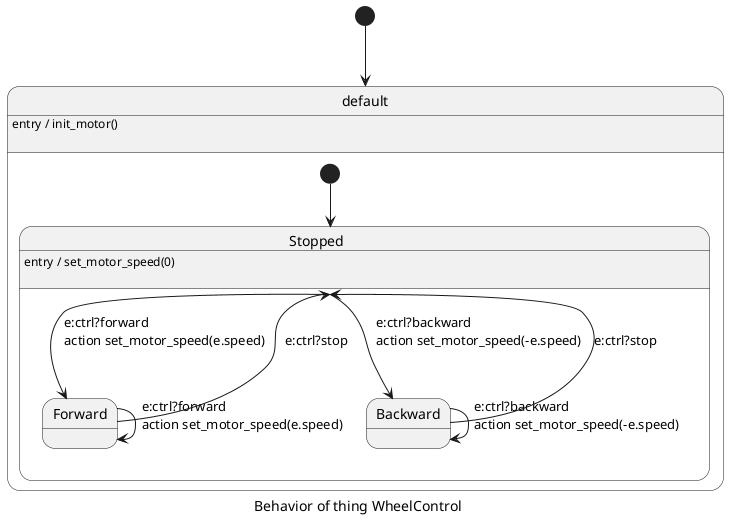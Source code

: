 @startuml
skinparam defaultTextAlignment left
caption Behavior of thing WheelControl
[*] --> default
state default{
state Stopped{
	Stopped : entry / set_motor_speed(0)\n

Stopped --> Forward : e:ctrl?forward\naction set_motor_speed(e.speed)\n

Stopped --> Backward : e:ctrl?backward\naction set_motor_speed(-e.speed)\n
}
state Forward{

Forward --> Forward : e:ctrl?forward\naction set_motor_speed(e.speed)\n

Forward --> Stopped : e:ctrl?stop
}
state Backward{

Backward --> Backward : e:ctrl?backward\naction set_motor_speed(-e.speed)\n

Backward --> Stopped : e:ctrl?stop
}
[*] --> Stopped
	default : entry / init_motor()\n
}
@enduml
